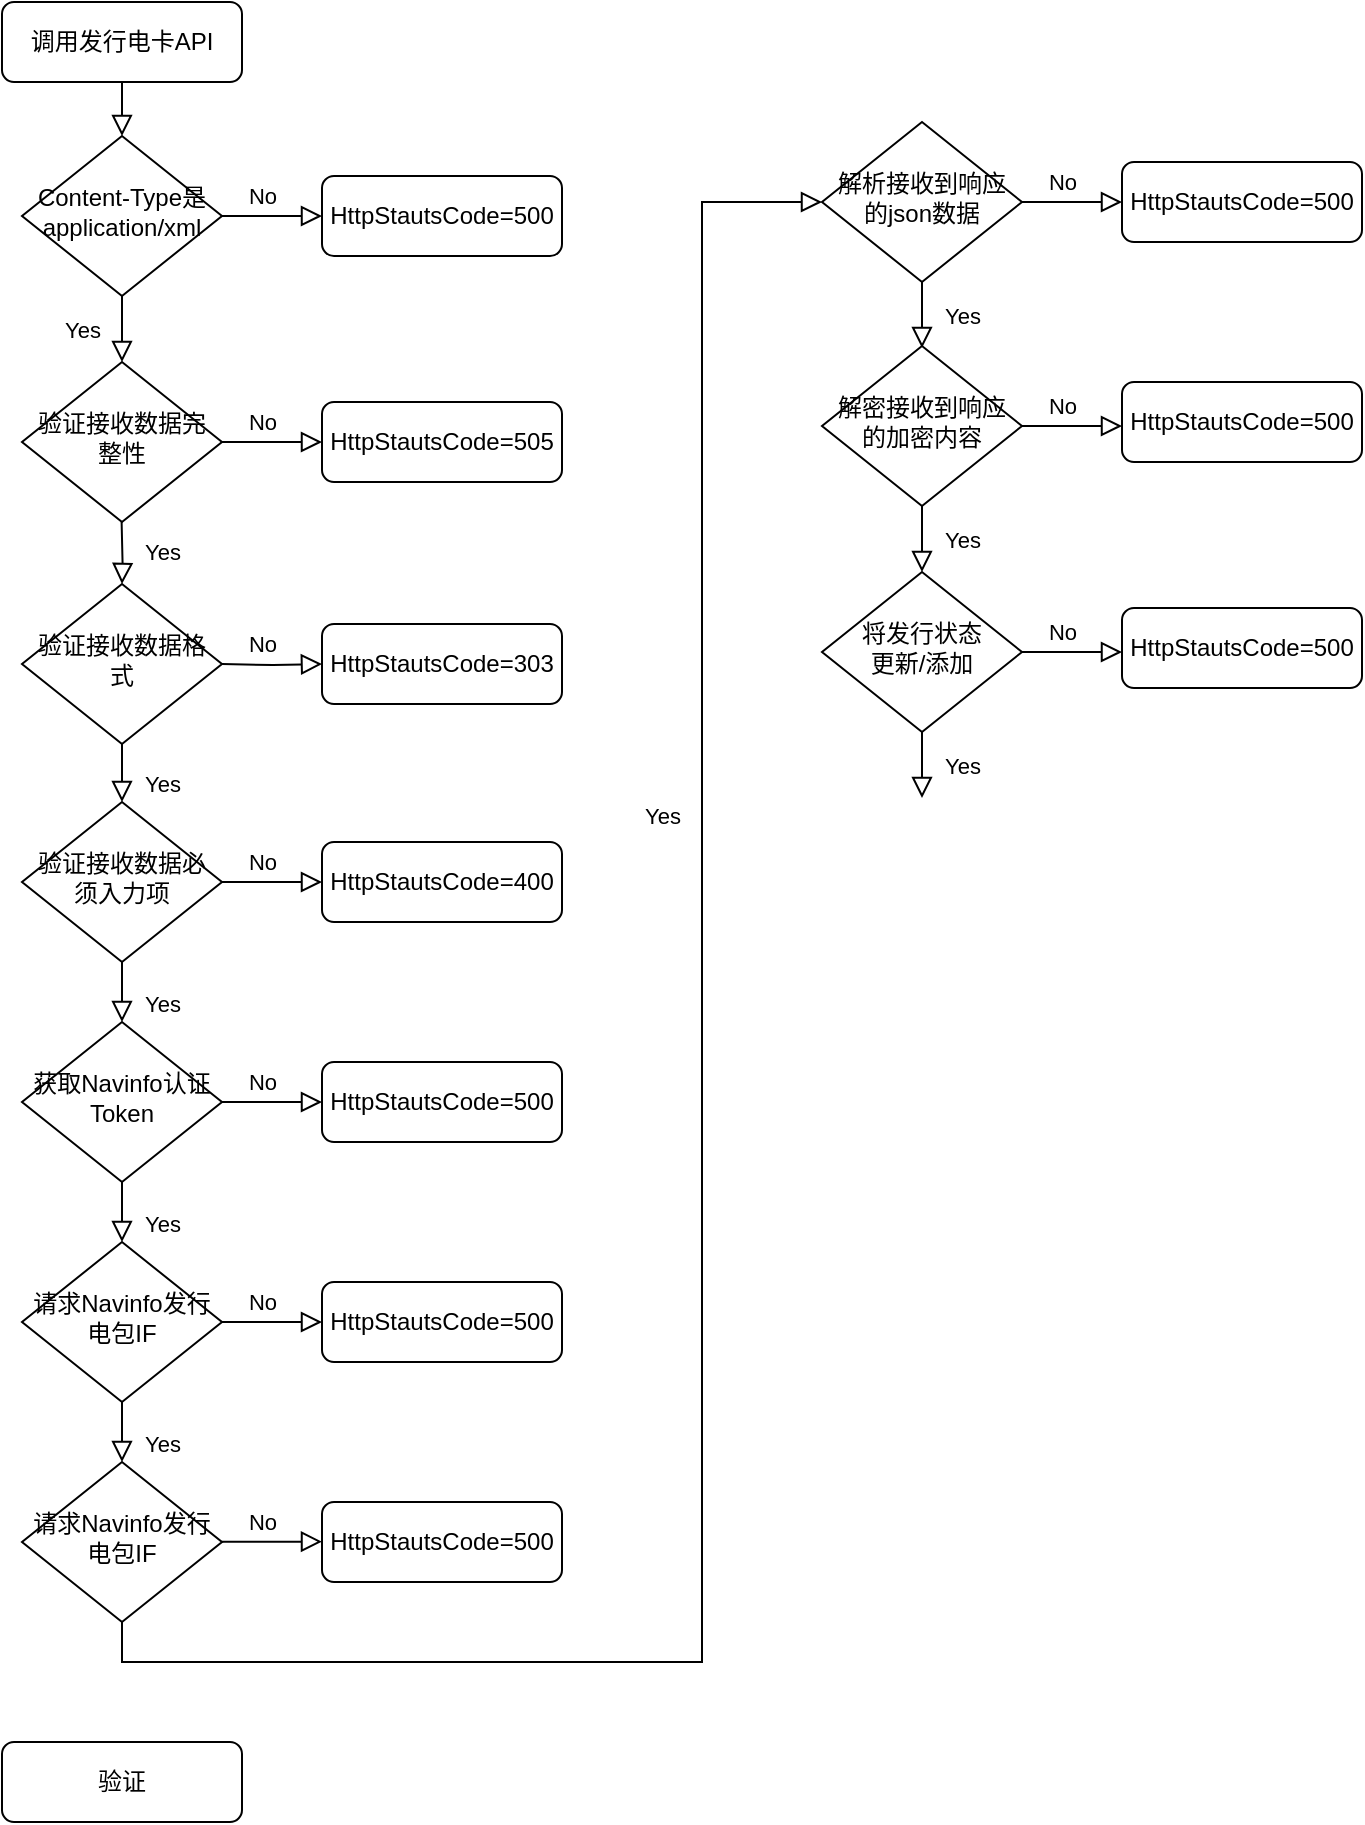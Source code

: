 <mxfile version="13.4.9" type="github">
  <diagram id="C5RBs43oDa-KdzZeNtuy" name="Page-1">
    <mxGraphModel dx="496" dy="263" grid="1" gridSize="10" guides="1" tooltips="1" connect="1" arrows="1" fold="1" page="1" pageScale="1" pageWidth="827" pageHeight="1169" math="0" shadow="0">
      <root>
        <mxCell id="WIyWlLk6GJQsqaUBKTNV-0" />
        <mxCell id="WIyWlLk6GJQsqaUBKTNV-1" parent="WIyWlLk6GJQsqaUBKTNV-0" />
        <mxCell id="WIyWlLk6GJQsqaUBKTNV-2" value="" style="rounded=0;html=1;jettySize=auto;orthogonalLoop=1;fontSize=11;endArrow=block;endFill=0;endSize=8;strokeWidth=1;shadow=0;labelBackgroundColor=none;edgeStyle=orthogonalEdgeStyle;" parent="WIyWlLk6GJQsqaUBKTNV-1" source="WIyWlLk6GJQsqaUBKTNV-3" target="WIyWlLk6GJQsqaUBKTNV-6" edge="1">
          <mxGeometry relative="1" as="geometry">
            <Array as="points">
              <mxPoint x="220" y="127" />
              <mxPoint x="220" y="127" />
            </Array>
          </mxGeometry>
        </mxCell>
        <mxCell id="WIyWlLk6GJQsqaUBKTNV-3" value="&lt;font style=&quot;vertical-align: inherit&quot;&gt;&lt;font style=&quot;vertical-align: inherit&quot;&gt;调用发行电卡API&lt;/font&gt;&lt;/font&gt;" style="rounded=1;whiteSpace=wrap;html=1;fontSize=12;glass=0;strokeWidth=1;shadow=0;" parent="WIyWlLk6GJQsqaUBKTNV-1" vertex="1">
          <mxGeometry x="160" y="80" width="120" height="40" as="geometry" />
        </mxCell>
        <mxCell id="WIyWlLk6GJQsqaUBKTNV-4" value="Yes" style="rounded=0;html=1;jettySize=auto;orthogonalLoop=1;fontSize=11;endArrow=block;endFill=0;endSize=8;strokeWidth=1;shadow=0;labelBackgroundColor=none;edgeStyle=orthogonalEdgeStyle;" parent="WIyWlLk6GJQsqaUBKTNV-1" source="WIyWlLk6GJQsqaUBKTNV-6" target="WIyWlLk6GJQsqaUBKTNV-10" edge="1">
          <mxGeometry y="20" relative="1" as="geometry">
            <mxPoint as="offset" />
          </mxGeometry>
        </mxCell>
        <mxCell id="WIyWlLk6GJQsqaUBKTNV-5" value="No" style="edgeStyle=orthogonalEdgeStyle;rounded=0;html=1;jettySize=auto;orthogonalLoop=1;fontSize=11;endArrow=block;endFill=0;endSize=8;strokeWidth=1;shadow=0;labelBackgroundColor=none;" parent="WIyWlLk6GJQsqaUBKTNV-1" source="WIyWlLk6GJQsqaUBKTNV-6" target="WIyWlLk6GJQsqaUBKTNV-7" edge="1">
          <mxGeometry x="-0.2" y="10" relative="1" as="geometry">
            <mxPoint as="offset" />
          </mxGeometry>
        </mxCell>
        <mxCell id="WIyWlLk6GJQsqaUBKTNV-6" value="Content-Type是application/xml" style="rhombus;whiteSpace=wrap;html=1;shadow=0;fontFamily=Helvetica;fontSize=12;align=center;strokeWidth=1;spacing=6;spacingTop=-4;" parent="WIyWlLk6GJQsqaUBKTNV-1" vertex="1">
          <mxGeometry x="170" y="147" width="100" height="80" as="geometry" />
        </mxCell>
        <mxCell id="WIyWlLk6GJQsqaUBKTNV-7" value="HttpStautsCode=500" style="rounded=1;whiteSpace=wrap;html=1;fontSize=12;glass=0;strokeWidth=1;shadow=0;" parent="WIyWlLk6GJQsqaUBKTNV-1" vertex="1">
          <mxGeometry x="320" y="167" width="120" height="40" as="geometry" />
        </mxCell>
        <mxCell id="WIyWlLk6GJQsqaUBKTNV-9" value="No" style="edgeStyle=orthogonalEdgeStyle;rounded=0;html=1;jettySize=auto;orthogonalLoop=1;fontSize=11;endArrow=block;endFill=0;endSize=8;strokeWidth=1;shadow=0;labelBackgroundColor=none;" parent="WIyWlLk6GJQsqaUBKTNV-1" source="WIyWlLk6GJQsqaUBKTNV-10" target="WIyWlLk6GJQsqaUBKTNV-12" edge="1">
          <mxGeometry x="-0.2" y="10" relative="1" as="geometry">
            <mxPoint as="offset" />
          </mxGeometry>
        </mxCell>
        <mxCell id="WIyWlLk6GJQsqaUBKTNV-10" value="验证接收数据完整性" style="rhombus;whiteSpace=wrap;html=1;shadow=0;fontFamily=Helvetica;fontSize=12;align=center;strokeWidth=1;spacing=6;spacingTop=-4;" parent="WIyWlLk6GJQsqaUBKTNV-1" vertex="1">
          <mxGeometry x="170" y="260" width="100" height="80" as="geometry" />
        </mxCell>
        <mxCell id="WIyWlLk6GJQsqaUBKTNV-11" value="验证" style="rounded=1;whiteSpace=wrap;html=1;fontSize=12;glass=0;strokeWidth=1;shadow=0;" parent="WIyWlLk6GJQsqaUBKTNV-1" vertex="1">
          <mxGeometry x="160" y="950" width="120" height="40" as="geometry" />
        </mxCell>
        <mxCell id="WIyWlLk6GJQsqaUBKTNV-12" value="HttpStautsCode=505" style="rounded=1;whiteSpace=wrap;html=1;fontSize=12;glass=0;strokeWidth=1;shadow=0;" parent="WIyWlLk6GJQsqaUBKTNV-1" vertex="1">
          <mxGeometry x="320" y="280" width="120" height="40" as="geometry" />
        </mxCell>
        <mxCell id="BXHYKRhxVoDyzM4NHIWU-1" value="Yes" style="rounded=0;html=1;jettySize=auto;orthogonalLoop=1;fontSize=11;endArrow=block;endFill=0;endSize=8;strokeWidth=1;shadow=0;labelBackgroundColor=none;edgeStyle=orthogonalEdgeStyle;" edge="1" parent="WIyWlLk6GJQsqaUBKTNV-1">
          <mxGeometry x="0.333" y="20" relative="1" as="geometry">
            <mxPoint as="offset" />
            <mxPoint x="220" y="480" as="targetPoint" />
            <mxPoint x="220" y="451" as="sourcePoint" />
          </mxGeometry>
        </mxCell>
        <mxCell id="BXHYKRhxVoDyzM4NHIWU-2" value="No" style="edgeStyle=orthogonalEdgeStyle;rounded=0;html=1;jettySize=auto;orthogonalLoop=1;fontSize=11;endArrow=block;endFill=0;endSize=8;strokeWidth=1;shadow=0;labelBackgroundColor=none;" edge="1" parent="WIyWlLk6GJQsqaUBKTNV-1" target="BXHYKRhxVoDyzM4NHIWU-4">
          <mxGeometry x="-0.2" y="10" relative="1" as="geometry">
            <mxPoint as="offset" />
            <mxPoint x="270" y="411" as="sourcePoint" />
          </mxGeometry>
        </mxCell>
        <mxCell id="BXHYKRhxVoDyzM4NHIWU-3" value="验证接收数据格式" style="rhombus;whiteSpace=wrap;html=1;shadow=0;fontFamily=Helvetica;fontSize=12;align=center;strokeWidth=1;spacing=6;spacingTop=-4;" vertex="1" parent="WIyWlLk6GJQsqaUBKTNV-1">
          <mxGeometry x="170" y="371" width="100" height="80" as="geometry" />
        </mxCell>
        <mxCell id="BXHYKRhxVoDyzM4NHIWU-4" value="HttpStautsCode=303" style="rounded=1;whiteSpace=wrap;html=1;fontSize=12;glass=0;strokeWidth=1;shadow=0;" vertex="1" parent="WIyWlLk6GJQsqaUBKTNV-1">
          <mxGeometry x="320" y="391" width="120" height="40" as="geometry" />
        </mxCell>
        <mxCell id="BXHYKRhxVoDyzM4NHIWU-7" value="Yes" style="rounded=0;html=1;jettySize=auto;orthogonalLoop=1;fontSize=11;endArrow=block;endFill=0;endSize=8;strokeWidth=1;shadow=0;labelBackgroundColor=none;edgeStyle=orthogonalEdgeStyle;" edge="1" parent="WIyWlLk6GJQsqaUBKTNV-1" target="BXHYKRhxVoDyzM4NHIWU-3">
          <mxGeometry y="20" relative="1" as="geometry">
            <mxPoint as="offset" />
            <mxPoint x="219.81" y="340" as="sourcePoint" />
            <mxPoint x="219.88" y="364" as="targetPoint" />
            <Array as="points" />
          </mxGeometry>
        </mxCell>
        <mxCell id="BXHYKRhxVoDyzM4NHIWU-8" value="Yes" style="rounded=0;html=1;jettySize=auto;orthogonalLoop=1;fontSize=11;endArrow=block;endFill=0;endSize=8;strokeWidth=1;shadow=0;labelBackgroundColor=none;edgeStyle=orthogonalEdgeStyle;" edge="1" parent="WIyWlLk6GJQsqaUBKTNV-1" source="BXHYKRhxVoDyzM4NHIWU-10">
          <mxGeometry x="0.333" y="20" relative="1" as="geometry">
            <mxPoint as="offset" />
            <mxPoint x="220" y="590" as="targetPoint" />
          </mxGeometry>
        </mxCell>
        <mxCell id="BXHYKRhxVoDyzM4NHIWU-9" value="No" style="edgeStyle=orthogonalEdgeStyle;rounded=0;html=1;jettySize=auto;orthogonalLoop=1;fontSize=11;endArrow=block;endFill=0;endSize=8;strokeWidth=1;shadow=0;labelBackgroundColor=none;" edge="1" parent="WIyWlLk6GJQsqaUBKTNV-1" source="BXHYKRhxVoDyzM4NHIWU-10" target="BXHYKRhxVoDyzM4NHIWU-11">
          <mxGeometry x="-0.2" y="10" relative="1" as="geometry">
            <mxPoint as="offset" />
          </mxGeometry>
        </mxCell>
        <mxCell id="BXHYKRhxVoDyzM4NHIWU-10" value="验证接收数据必须入力项" style="rhombus;whiteSpace=wrap;html=1;shadow=0;fontFamily=Helvetica;fontSize=12;align=center;strokeWidth=1;spacing=6;spacingTop=-4;" vertex="1" parent="WIyWlLk6GJQsqaUBKTNV-1">
          <mxGeometry x="170" y="480" width="100" height="80" as="geometry" />
        </mxCell>
        <mxCell id="BXHYKRhxVoDyzM4NHIWU-11" value="HttpStautsCode=400" style="rounded=1;whiteSpace=wrap;html=1;fontSize=12;glass=0;strokeWidth=1;shadow=0;" vertex="1" parent="WIyWlLk6GJQsqaUBKTNV-1">
          <mxGeometry x="320" y="500" width="120" height="40" as="geometry" />
        </mxCell>
        <mxCell id="BXHYKRhxVoDyzM4NHIWU-16" value="Yes" style="rounded=0;html=1;jettySize=auto;orthogonalLoop=1;fontSize=11;endArrow=block;endFill=0;endSize=8;strokeWidth=1;shadow=0;labelBackgroundColor=none;edgeStyle=orthogonalEdgeStyle;" edge="1" parent="WIyWlLk6GJQsqaUBKTNV-1" source="BXHYKRhxVoDyzM4NHIWU-18">
          <mxGeometry x="0.333" y="20" relative="1" as="geometry">
            <mxPoint as="offset" />
            <mxPoint x="220" y="700.0" as="targetPoint" />
          </mxGeometry>
        </mxCell>
        <mxCell id="BXHYKRhxVoDyzM4NHIWU-17" value="No" style="edgeStyle=orthogonalEdgeStyle;rounded=0;html=1;jettySize=auto;orthogonalLoop=1;fontSize=11;endArrow=block;endFill=0;endSize=8;strokeWidth=1;shadow=0;labelBackgroundColor=none;" edge="1" parent="WIyWlLk6GJQsqaUBKTNV-1" source="BXHYKRhxVoDyzM4NHIWU-18" target="BXHYKRhxVoDyzM4NHIWU-19">
          <mxGeometry x="-0.2" y="10" relative="1" as="geometry">
            <mxPoint as="offset" />
          </mxGeometry>
        </mxCell>
        <mxCell id="BXHYKRhxVoDyzM4NHIWU-18" value="获取Navinfo认证Token" style="rhombus;whiteSpace=wrap;html=1;shadow=0;fontFamily=Helvetica;fontSize=12;align=center;strokeWidth=1;spacing=6;spacingTop=-4;" vertex="1" parent="WIyWlLk6GJQsqaUBKTNV-1">
          <mxGeometry x="170" y="590" width="100" height="80" as="geometry" />
        </mxCell>
        <mxCell id="BXHYKRhxVoDyzM4NHIWU-19" value="HttpStautsCode=500" style="rounded=1;whiteSpace=wrap;html=1;fontSize=12;glass=0;strokeWidth=1;shadow=0;" vertex="1" parent="WIyWlLk6GJQsqaUBKTNV-1">
          <mxGeometry x="320" y="610" width="120" height="40" as="geometry" />
        </mxCell>
        <mxCell id="BXHYKRhxVoDyzM4NHIWU-20" value="Yes" style="rounded=0;html=1;jettySize=auto;orthogonalLoop=1;fontSize=11;endArrow=block;endFill=0;endSize=8;strokeWidth=1;shadow=0;labelBackgroundColor=none;edgeStyle=orthogonalEdgeStyle;" edge="1" parent="WIyWlLk6GJQsqaUBKTNV-1" source="BXHYKRhxVoDyzM4NHIWU-22">
          <mxGeometry x="0.333" y="20" relative="1" as="geometry">
            <mxPoint as="offset" />
            <mxPoint x="220" y="810.0" as="targetPoint" />
          </mxGeometry>
        </mxCell>
        <mxCell id="BXHYKRhxVoDyzM4NHIWU-21" value="No" style="edgeStyle=orthogonalEdgeStyle;rounded=0;html=1;jettySize=auto;orthogonalLoop=1;fontSize=11;endArrow=block;endFill=0;endSize=8;strokeWidth=1;shadow=0;labelBackgroundColor=none;" edge="1" parent="WIyWlLk6GJQsqaUBKTNV-1" source="BXHYKRhxVoDyzM4NHIWU-22" target="BXHYKRhxVoDyzM4NHIWU-23">
          <mxGeometry x="-0.2" y="10" relative="1" as="geometry">
            <mxPoint as="offset" />
          </mxGeometry>
        </mxCell>
        <mxCell id="BXHYKRhxVoDyzM4NHIWU-22" value="请求Navinfo发行电包IF" style="rhombus;whiteSpace=wrap;html=1;shadow=0;fontFamily=Helvetica;fontSize=12;align=center;strokeWidth=1;spacing=6;spacingTop=-4;" vertex="1" parent="WIyWlLk6GJQsqaUBKTNV-1">
          <mxGeometry x="170" y="700" width="100" height="80" as="geometry" />
        </mxCell>
        <mxCell id="BXHYKRhxVoDyzM4NHIWU-23" value="HttpStautsCode=500" style="rounded=1;whiteSpace=wrap;html=1;fontSize=12;glass=0;strokeWidth=1;shadow=0;" vertex="1" parent="WIyWlLk6GJQsqaUBKTNV-1">
          <mxGeometry x="320" y="720" width="120" height="40" as="geometry" />
        </mxCell>
        <mxCell id="BXHYKRhxVoDyzM4NHIWU-25" value="Yes" style="rounded=0;html=1;jettySize=auto;orthogonalLoop=1;fontSize=11;endArrow=block;endFill=0;endSize=8;strokeWidth=1;shadow=0;labelBackgroundColor=none;edgeStyle=orthogonalEdgeStyle;" edge="1" parent="WIyWlLk6GJQsqaUBKTNV-1" source="BXHYKRhxVoDyzM4NHIWU-27">
          <mxGeometry x="0.333" y="20" relative="1" as="geometry">
            <mxPoint as="offset" />
            <mxPoint x="570" y="180" as="targetPoint" />
            <Array as="points">
              <mxPoint x="220" y="910" />
              <mxPoint x="510" y="910" />
            </Array>
          </mxGeometry>
        </mxCell>
        <mxCell id="BXHYKRhxVoDyzM4NHIWU-27" value="请求Navinfo发行电包IF" style="rhombus;whiteSpace=wrap;html=1;shadow=0;fontFamily=Helvetica;fontSize=12;align=center;strokeWidth=1;spacing=6;spacingTop=-4;" vertex="1" parent="WIyWlLk6GJQsqaUBKTNV-1">
          <mxGeometry x="170" y="810" width="100" height="80" as="geometry" />
        </mxCell>
        <mxCell id="BXHYKRhxVoDyzM4NHIWU-28" value="HttpStautsCode=500" style="rounded=1;whiteSpace=wrap;html=1;fontSize=12;glass=0;strokeWidth=1;shadow=0;" vertex="1" parent="WIyWlLk6GJQsqaUBKTNV-1">
          <mxGeometry x="320" y="830" width="120" height="40" as="geometry" />
        </mxCell>
        <mxCell id="BXHYKRhxVoDyzM4NHIWU-29" value="No" style="edgeStyle=orthogonalEdgeStyle;rounded=0;html=1;jettySize=auto;orthogonalLoop=1;fontSize=11;endArrow=block;endFill=0;endSize=8;strokeWidth=1;shadow=0;labelBackgroundColor=none;" edge="1" parent="WIyWlLk6GJQsqaUBKTNV-1">
          <mxGeometry x="-0.2" y="10" relative="1" as="geometry">
            <mxPoint as="offset" />
            <mxPoint x="270" y="849.83" as="sourcePoint" />
            <mxPoint x="320" y="849.83" as="targetPoint" />
          </mxGeometry>
        </mxCell>
        <mxCell id="BXHYKRhxVoDyzM4NHIWU-30" value="Yes" style="rounded=0;html=1;jettySize=auto;orthogonalLoop=1;fontSize=11;endArrow=block;endFill=0;endSize=8;strokeWidth=1;shadow=0;labelBackgroundColor=none;edgeStyle=orthogonalEdgeStyle;" edge="1" parent="WIyWlLk6GJQsqaUBKTNV-1" source="BXHYKRhxVoDyzM4NHIWU-32">
          <mxGeometry y="20" relative="1" as="geometry">
            <mxPoint as="offset" />
            <mxPoint x="620" y="253.0" as="targetPoint" />
          </mxGeometry>
        </mxCell>
        <mxCell id="BXHYKRhxVoDyzM4NHIWU-31" value="No" style="edgeStyle=orthogonalEdgeStyle;rounded=0;html=1;jettySize=auto;orthogonalLoop=1;fontSize=11;endArrow=block;endFill=0;endSize=8;strokeWidth=1;shadow=0;labelBackgroundColor=none;" edge="1" parent="WIyWlLk6GJQsqaUBKTNV-1" source="BXHYKRhxVoDyzM4NHIWU-32" target="BXHYKRhxVoDyzM4NHIWU-33">
          <mxGeometry x="-0.2" y="10" relative="1" as="geometry">
            <mxPoint as="offset" />
          </mxGeometry>
        </mxCell>
        <mxCell id="BXHYKRhxVoDyzM4NHIWU-32" value="解析接收到响应的json数据" style="rhombus;whiteSpace=wrap;html=1;shadow=0;fontFamily=Helvetica;fontSize=12;align=center;strokeWidth=1;spacing=6;spacingTop=-4;" vertex="1" parent="WIyWlLk6GJQsqaUBKTNV-1">
          <mxGeometry x="570" y="140" width="100" height="80" as="geometry" />
        </mxCell>
        <mxCell id="BXHYKRhxVoDyzM4NHIWU-33" value="HttpStautsCode=500" style="rounded=1;whiteSpace=wrap;html=1;fontSize=12;glass=0;strokeWidth=1;shadow=0;" vertex="1" parent="WIyWlLk6GJQsqaUBKTNV-1">
          <mxGeometry x="720" y="160" width="120" height="40" as="geometry" />
        </mxCell>
        <mxCell id="BXHYKRhxVoDyzM4NHIWU-34" value="Yes" style="rounded=0;html=1;jettySize=auto;orthogonalLoop=1;fontSize=11;endArrow=block;endFill=0;endSize=8;strokeWidth=1;shadow=0;labelBackgroundColor=none;edgeStyle=orthogonalEdgeStyle;" edge="1" parent="WIyWlLk6GJQsqaUBKTNV-1" source="BXHYKRhxVoDyzM4NHIWU-36">
          <mxGeometry y="20" relative="1" as="geometry">
            <mxPoint as="offset" />
            <mxPoint x="620" y="365.0" as="targetPoint" />
          </mxGeometry>
        </mxCell>
        <mxCell id="BXHYKRhxVoDyzM4NHIWU-35" value="No" style="edgeStyle=orthogonalEdgeStyle;rounded=0;html=1;jettySize=auto;orthogonalLoop=1;fontSize=11;endArrow=block;endFill=0;endSize=8;strokeWidth=1;shadow=0;labelBackgroundColor=none;" edge="1" parent="WIyWlLk6GJQsqaUBKTNV-1" source="BXHYKRhxVoDyzM4NHIWU-36">
          <mxGeometry x="-0.2" y="10" relative="1" as="geometry">
            <mxPoint as="offset" />
            <mxPoint x="720" y="292" as="targetPoint" />
          </mxGeometry>
        </mxCell>
        <mxCell id="BXHYKRhxVoDyzM4NHIWU-36" value="解密接收到响应的加密内容" style="rhombus;whiteSpace=wrap;html=1;shadow=0;fontFamily=Helvetica;fontSize=12;align=center;strokeWidth=1;spacing=6;spacingTop=-4;" vertex="1" parent="WIyWlLk6GJQsqaUBKTNV-1">
          <mxGeometry x="570" y="252" width="100" height="80" as="geometry" />
        </mxCell>
        <mxCell id="BXHYKRhxVoDyzM4NHIWU-37" value="HttpStautsCode=500" style="rounded=1;whiteSpace=wrap;html=1;fontSize=12;glass=0;strokeWidth=1;shadow=0;" vertex="1" parent="WIyWlLk6GJQsqaUBKTNV-1">
          <mxGeometry x="720" y="270" width="120" height="40" as="geometry" />
        </mxCell>
        <mxCell id="BXHYKRhxVoDyzM4NHIWU-38" value="Yes" style="rounded=0;html=1;jettySize=auto;orthogonalLoop=1;fontSize=11;endArrow=block;endFill=0;endSize=8;strokeWidth=1;shadow=0;labelBackgroundColor=none;edgeStyle=orthogonalEdgeStyle;" edge="1" parent="WIyWlLk6GJQsqaUBKTNV-1" source="BXHYKRhxVoDyzM4NHIWU-40">
          <mxGeometry y="20" relative="1" as="geometry">
            <mxPoint as="offset" />
            <mxPoint x="620" y="478.0" as="targetPoint" />
          </mxGeometry>
        </mxCell>
        <mxCell id="BXHYKRhxVoDyzM4NHIWU-39" value="No" style="edgeStyle=orthogonalEdgeStyle;rounded=0;html=1;jettySize=auto;orthogonalLoop=1;fontSize=11;endArrow=block;endFill=0;endSize=8;strokeWidth=1;shadow=0;labelBackgroundColor=none;" edge="1" parent="WIyWlLk6GJQsqaUBKTNV-1" source="BXHYKRhxVoDyzM4NHIWU-40">
          <mxGeometry x="-0.2" y="10" relative="1" as="geometry">
            <mxPoint as="offset" />
            <mxPoint x="720" y="405" as="targetPoint" />
          </mxGeometry>
        </mxCell>
        <mxCell id="BXHYKRhxVoDyzM4NHIWU-40" value="将发行状态&lt;br&gt;更新/添加" style="rhombus;whiteSpace=wrap;html=1;shadow=0;fontFamily=Helvetica;fontSize=12;align=center;strokeWidth=1;spacing=6;spacingTop=-4;" vertex="1" parent="WIyWlLk6GJQsqaUBKTNV-1">
          <mxGeometry x="570" y="365" width="100" height="80" as="geometry" />
        </mxCell>
        <mxCell id="BXHYKRhxVoDyzM4NHIWU-41" value="HttpStautsCode=500" style="rounded=1;whiteSpace=wrap;html=1;fontSize=12;glass=0;strokeWidth=1;shadow=0;" vertex="1" parent="WIyWlLk6GJQsqaUBKTNV-1">
          <mxGeometry x="720" y="383" width="120" height="40" as="geometry" />
        </mxCell>
      </root>
    </mxGraphModel>
  </diagram>
</mxfile>
